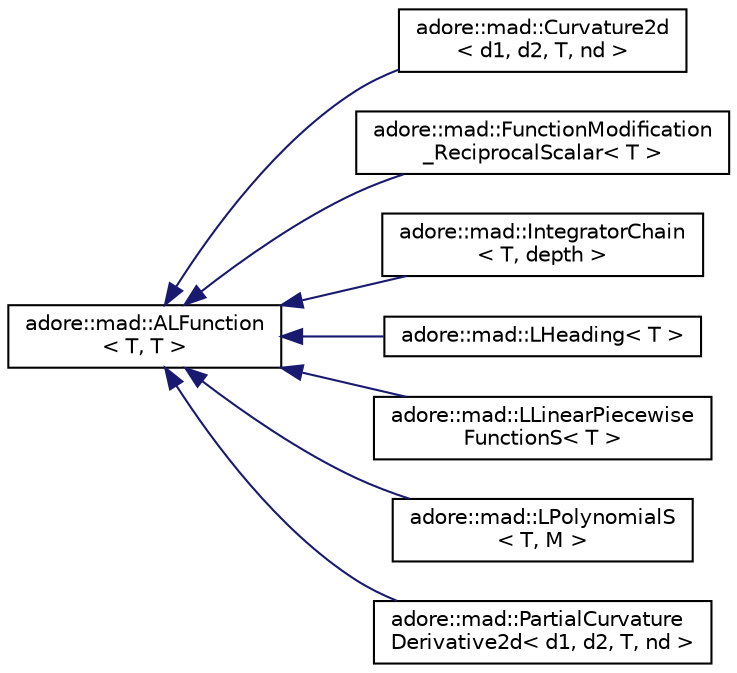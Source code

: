 digraph "Graphical Class Hierarchy"
{
 // LATEX_PDF_SIZE
  edge [fontname="Helvetica",fontsize="10",labelfontname="Helvetica",labelfontsize="10"];
  node [fontname="Helvetica",fontsize="10",shape=record];
  rankdir="LR";
  Node0 [label="adore::mad::ALFunction\l\< T, T \>",height=0.2,width=0.4,color="black", fillcolor="white", style="filled",URL="$classadore_1_1mad_1_1ALFunction.html",tooltip=" "];
  Node0 -> Node1 [dir="back",color="midnightblue",fontsize="10",style="solid",fontname="Helvetica"];
  Node1 [label="adore::mad::Curvature2d\l\< d1, d2, T, nd \>",height=0.2,width=0.4,color="black", fillcolor="white", style="filled",URL="$classadore_1_1mad_1_1Curvature2d.html",tooltip=" "];
  Node0 -> Node2 [dir="back",color="midnightblue",fontsize="10",style="solid",fontname="Helvetica"];
  Node2 [label="adore::mad::FunctionModification\l_ReciprocalScalar\< T \>",height=0.2,width=0.4,color="black", fillcolor="white", style="filled",URL="$classadore_1_1mad_1_1FunctionModification__ReciprocalScalar.html",tooltip=" "];
  Node0 -> Node3 [dir="back",color="midnightblue",fontsize="10",style="solid",fontname="Helvetica"];
  Node3 [label="adore::mad::IntegratorChain\l\< T, depth \>",height=0.2,width=0.4,color="black", fillcolor="white", style="filled",URL="$classadore_1_1mad_1_1IntegratorChain.html",tooltip=" "];
  Node0 -> Node4 [dir="back",color="midnightblue",fontsize="10",style="solid",fontname="Helvetica"];
  Node4 [label="adore::mad::LHeading\< T \>",height=0.2,width=0.4,color="black", fillcolor="white", style="filled",URL="$classadore_1_1mad_1_1LHeading.html",tooltip=" "];
  Node0 -> Node5 [dir="back",color="midnightblue",fontsize="10",style="solid",fontname="Helvetica"];
  Node5 [label="adore::mad::LLinearPiecewise\lFunctionS\< T \>",height=0.2,width=0.4,color="black", fillcolor="white", style="filled",URL="$classadore_1_1mad_1_1LLinearPiecewiseFunctionS.html",tooltip=" "];
  Node0 -> Node6 [dir="back",color="midnightblue",fontsize="10",style="solid",fontname="Helvetica"];
  Node6 [label="adore::mad::LPolynomialS\l\< T, M \>",height=0.2,width=0.4,color="black", fillcolor="white", style="filled",URL="$classadore_1_1mad_1_1LPolynomialS.html",tooltip=" "];
  Node0 -> Node7 [dir="back",color="midnightblue",fontsize="10",style="solid",fontname="Helvetica"];
  Node7 [label="adore::mad::PartialCurvature\lDerivative2d\< d1, d2, T, nd \>",height=0.2,width=0.4,color="black", fillcolor="white", style="filled",URL="$classadore_1_1mad_1_1PartialCurvatureDerivative2d.html",tooltip=" "];
}
